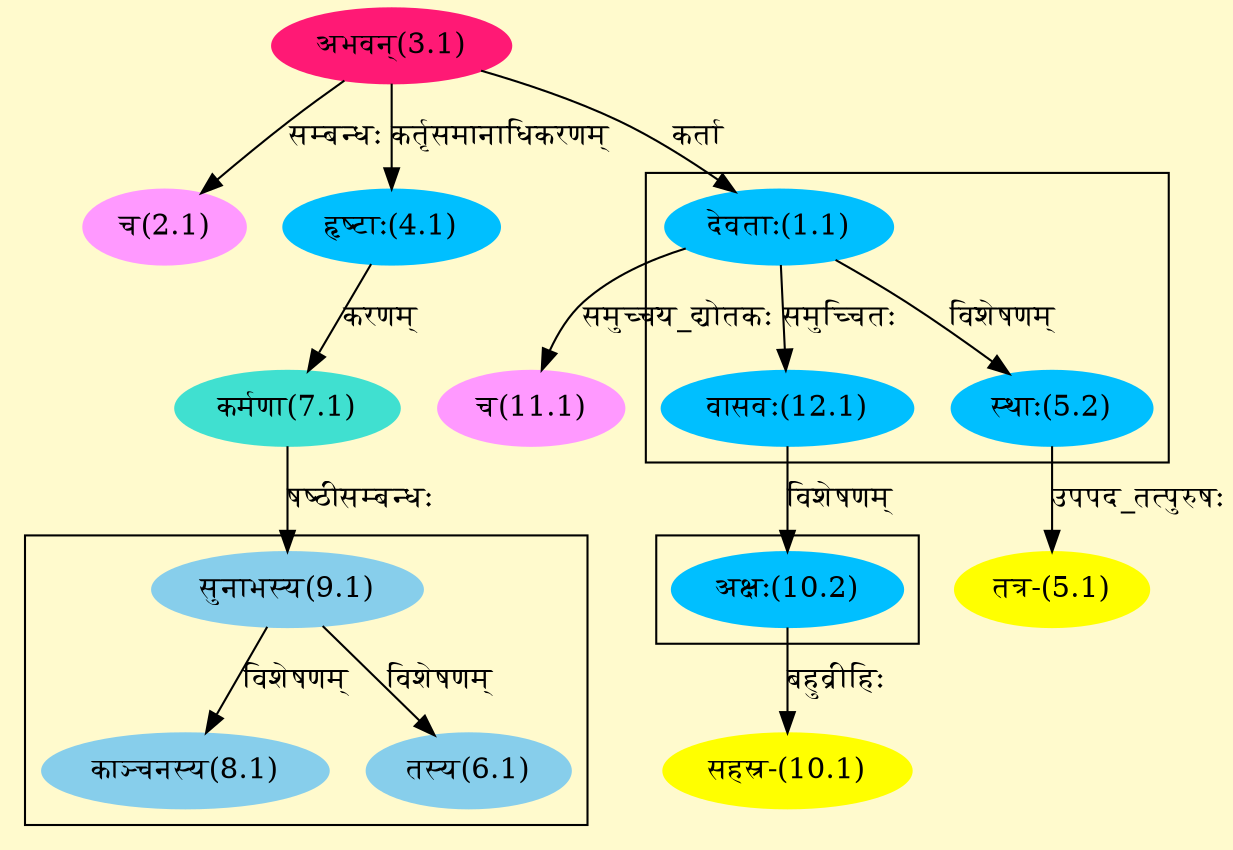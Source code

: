 digraph G{
rankdir=BT;
 compound=true;
 bgcolor="lemonchiffon1";

subgraph cluster_1{
Node5_2 [style=filled, color="#00BFFF" label = "स्थाः(5.2)"]
Node1_1 [style=filled, color="#00BFFF" label = "देवताः(1.1)"]
Node12_1 [style=filled, color="#00BFFF" label = "वासवः(12.1)"]

}

subgraph cluster_2{
Node6_1 [style=filled, color="#87CEEB" label = "तस्य(6.1)"]
Node9_1 [style=filled, color="#87CEEB" label = "सुनाभस्य(9.1)"]
Node8_1 [style=filled, color="#87CEEB" label = "काञ्चनस्य(8.1)"]

}

subgraph cluster_3{
Node10_2 [style=filled, color="#00BFFF" label = "अक्षः(10.2)"]
Node12_1 [style=filled, color="#00BFFF" label = "वासवः(12.1)"]

}
Node1_1 [style=filled, color="#00BFFF" label = "देवताः(1.1)"]
Node3_1 [style=filled, color="#FF1975" label = "अभवन्(3.1)"]
Node2_1 [style=filled, color="#FF99FF" label = "च(2.1)"]
Node [style=filled, color="" label = "()"]
Node4_1 [style=filled, color="#00BFFF" label = "हृष्टाः(4.1)"]
Node5_1 [style=filled, color="#FFFF00" label = "तत्र-(5.1)"]
Node5_2 [style=filled, color="#00BFFF" label = "स्थाः(5.2)"]
Node7_1 [style=filled, color="#40E0D0" label = "कर्मणा(7.1)"]
Node9_1 [style=filled, color="#87CEEB" label = "सुनाभस्य(9.1)"]
Node10_1 [style=filled, color="#FFFF00" label = "सहस्र-(10.1)"]
Node10_2 [style=filled, color="#00BFFF" label = "अक्षः(10.2)"]
Node11_1 [style=filled, color="#FF99FF" label = "च(11.1)"]
/* Start of Relations section */

Node1_1 -> Node3_1 [  label="कर्ता"  dir="back" ]
Node2_1 -> Node3_1 [  label="सम्बन्धः"  dir="back" ]
Node4_1 -> Node3_1 [  label="कर्तृसमानाधिकरणम्"  dir="back" ]
Node5_1 -> Node5_2 [  label="उपपद_तत्पुरुषः"  dir="back" ]
Node5_2 -> Node1_1 [  label="विशेषणम्"  dir="back" ]
Node6_1 -> Node9_1 [  label="विशेषणम्"  dir="back" ]
Node7_1 -> Node4_1 [  label="करणम्"  dir="back" ]
Node8_1 -> Node9_1 [  label="विशेषणम्"  dir="back" ]
Node9_1 -> Node7_1 [  label="षष्ठीसम्बन्धः"  dir="back" ]
Node10_1 -> Node10_2 [  label="बहुव्रीहिः"  dir="back" ]
Node10_2 -> Node12_1 [  label="विशेषणम्"  dir="back" ]
Node11_1 -> Node1_1 [  label="समुच्चय_द्योतकः"  dir="back" ]
Node12_1 -> Node1_1 [  label="समुच्चितः"  dir="back" ]
}
